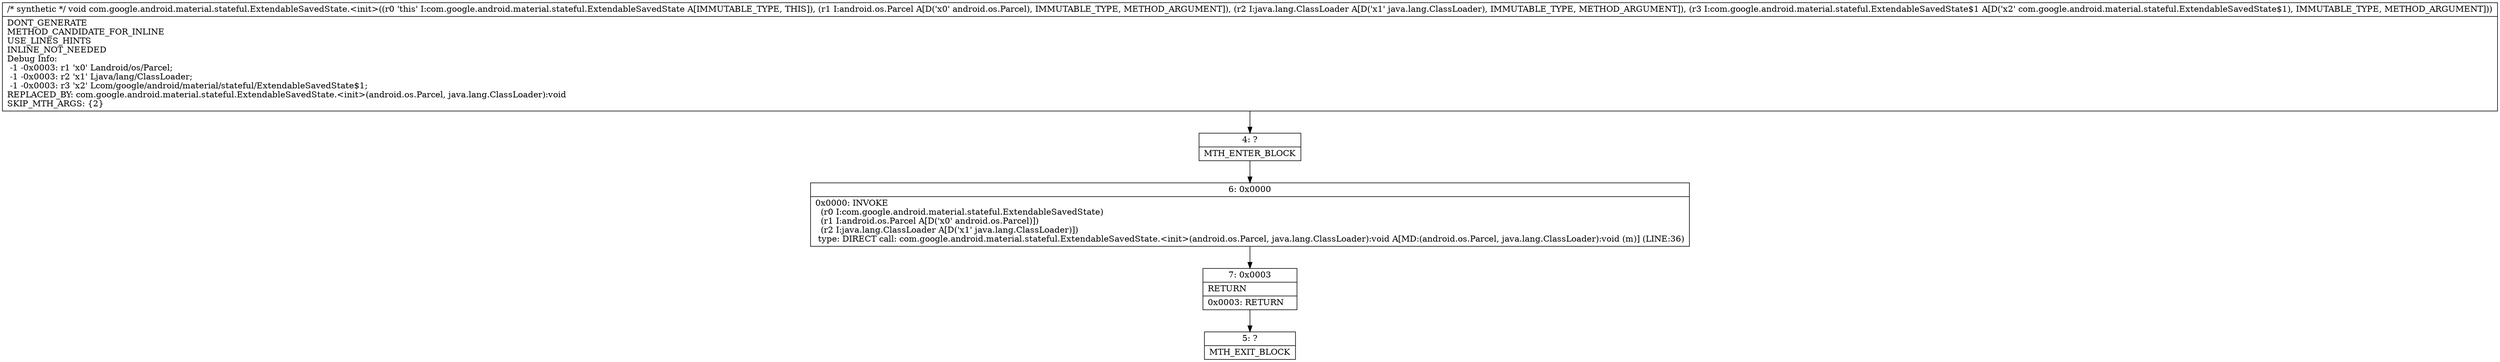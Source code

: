 digraph "CFG forcom.google.android.material.stateful.ExtendableSavedState.\<init\>(Landroid\/os\/Parcel;Ljava\/lang\/ClassLoader;Lcom\/google\/android\/material\/stateful\/ExtendableSavedState$1;)V" {
Node_4 [shape=record,label="{4\:\ ?|MTH_ENTER_BLOCK\l}"];
Node_6 [shape=record,label="{6\:\ 0x0000|0x0000: INVOKE  \l  (r0 I:com.google.android.material.stateful.ExtendableSavedState)\l  (r1 I:android.os.Parcel A[D('x0' android.os.Parcel)])\l  (r2 I:java.lang.ClassLoader A[D('x1' java.lang.ClassLoader)])\l type: DIRECT call: com.google.android.material.stateful.ExtendableSavedState.\<init\>(android.os.Parcel, java.lang.ClassLoader):void A[MD:(android.os.Parcel, java.lang.ClassLoader):void (m)] (LINE:36)\l}"];
Node_7 [shape=record,label="{7\:\ 0x0003|RETURN\l|0x0003: RETURN   \l}"];
Node_5 [shape=record,label="{5\:\ ?|MTH_EXIT_BLOCK\l}"];
MethodNode[shape=record,label="{\/* synthetic *\/ void com.google.android.material.stateful.ExtendableSavedState.\<init\>((r0 'this' I:com.google.android.material.stateful.ExtendableSavedState A[IMMUTABLE_TYPE, THIS]), (r1 I:android.os.Parcel A[D('x0' android.os.Parcel), IMMUTABLE_TYPE, METHOD_ARGUMENT]), (r2 I:java.lang.ClassLoader A[D('x1' java.lang.ClassLoader), IMMUTABLE_TYPE, METHOD_ARGUMENT]), (r3 I:com.google.android.material.stateful.ExtendableSavedState$1 A[D('x2' com.google.android.material.stateful.ExtendableSavedState$1), IMMUTABLE_TYPE, METHOD_ARGUMENT]))  | DONT_GENERATE\lMETHOD_CANDIDATE_FOR_INLINE\lUSE_LINES_HINTS\lINLINE_NOT_NEEDED\lDebug Info:\l  \-1 \-0x0003: r1 'x0' Landroid\/os\/Parcel;\l  \-1 \-0x0003: r2 'x1' Ljava\/lang\/ClassLoader;\l  \-1 \-0x0003: r3 'x2' Lcom\/google\/android\/material\/stateful\/ExtendableSavedState$1;\lREPLACED_BY: com.google.android.material.stateful.ExtendableSavedState.\<init\>(android.os.Parcel, java.lang.ClassLoader):void\lSKIP_MTH_ARGS: \{2\}\l}"];
MethodNode -> Node_4;Node_4 -> Node_6;
Node_6 -> Node_7;
Node_7 -> Node_5;
}

